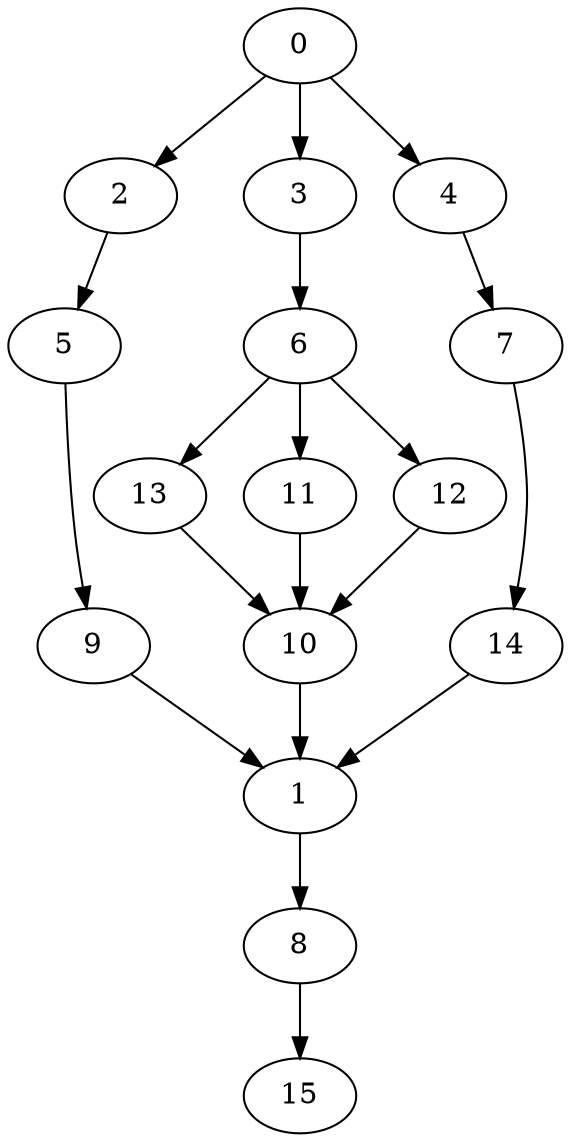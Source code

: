 digraph "SeriesParallel-MaxBf-3_Nodes_16_CCR_10.00_WeightType_Random#9" {
	graph ["Duplicate states"=0,
		GraphType=S_P,
		"Max states in OPEN"=0,
		Modes="120000ms; topo-ordered tasks, ; Pruning: task equivalence, fixed order ready list, ; F-value: ; Optimisation: best schedule length (\
SL) optimisation on equal, ",
		NumberOfTasks=16,
		"Pruned using list schedule length"=137,
		"States removed from OPEN"=0,
		TargetSystem="Homogeneous-4",
		"Time to schedule (ms)"=165,
		"Total idle time"=35,
		"Total schedule length"=96,
		"Total sequential time"=107,
		"Total states created"=2696
	];
	0	["Finish time"=9,
		Processor=0,
		"Start time"=0,
		Weight=9];
	2	["Finish time"=55,
		Processor=0,
		"Start time"=48,
		Weight=7];
	0 -> 2	[Weight=83];
	3	["Finish time"=12,
		Processor=0,
		"Start time"=9,
		Weight=3];
	0 -> 3	[Weight=46];
	4	["Finish time"=32,
		Processor=1,
		"Start time"=27,
		Weight=5];
	0 -> 4	[Weight=18];
	5	["Finish time"=62,
		Processor=0,
		"Start time"=55,
		Weight=7];
	2 -> 5	[Weight=92];
	6	["Finish time"=17,
		Processor=0,
		"Start time"=12,
		Weight=5];
	3 -> 6	[Weight=37];
	7	["Finish time"=39,
		Processor=1,
		"Start time"=32,
		Weight=7];
	4 -> 7	[Weight=74];
	13	["Finish time"=41,
		Processor=0,
		"Start time"=32,
		Weight=9];
	6 -> 13	[Weight=55];
	11	["Finish time"=32,
		Processor=0,
		"Start time"=24,
		Weight=8];
	6 -> 11	[Weight=46];
	12	["Finish time"=24,
		Processor=0,
		"Start time"=17,
		Weight=7];
	6 -> 12	[Weight=55];
	9	["Finish time"=66,
		Processor=0,
		"Start time"=62,
		Weight=4];
	5 -> 9	[Weight=92];
	10	["Finish time"=48,
		Processor=0,
		"Start time"=41,
		Weight=7];
	13 -> 10	[Weight=83];
	14	["Finish time"=46,
		Processor=1,
		"Start time"=39,
		Weight=7];
	7 -> 14	[Weight=65];
	11 -> 10	[Weight=65];
	12 -> 10	[Weight=28];
	1	["Finish time"=82,
		Processor=0,
		"Start time"=74,
		Weight=8];
	14 -> 1	[Weight=28];
	10 -> 1	[Weight=18];
	9 -> 1	[Weight=18];
	8	["Finish time"=90,
		Processor=0,
		"Start time"=82,
		Weight=8];
	1 -> 8	[Weight=83];
	15	["Finish time"=96,
		Processor=0,
		"Start time"=90,
		Weight=6];
	8 -> 15	[Weight=83];
}
